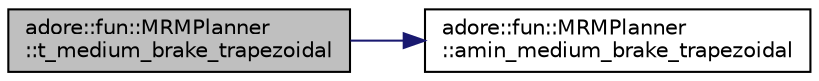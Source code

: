 digraph "adore::fun::MRMPlanner::t_medium_brake_trapezoidal"
{
 // LATEX_PDF_SIZE
  edge [fontname="Helvetica",fontsize="10",labelfontname="Helvetica",labelfontsize="10"];
  node [fontname="Helvetica",fontsize="10",shape=record];
  rankdir="LR";
  Node1 [label="adore::fun::MRMPlanner\l::t_medium_brake_trapezoidal",height=0.2,width=0.4,color="black", fillcolor="grey75", style="filled", fontcolor="black",tooltip="times required for ramp down and ramp up during medium brake"];
  Node1 -> Node2 [color="midnightblue",fontsize="10",style="solid",fontname="Helvetica"];
  Node2 [label="adore::fun::MRMPlanner\l::amin_medium_brake_trapezoidal",height=0.2,width=0.4,color="black", fillcolor="white", style="filled",URL="$classadore_1_1fun_1_1MRMPlanner.html#ace52d05e8518e6676ae9822b1607dc7d",tooltip="minimum acceleration that can be achieved before inverting jerk to end with v=0 and a=0"];
}
